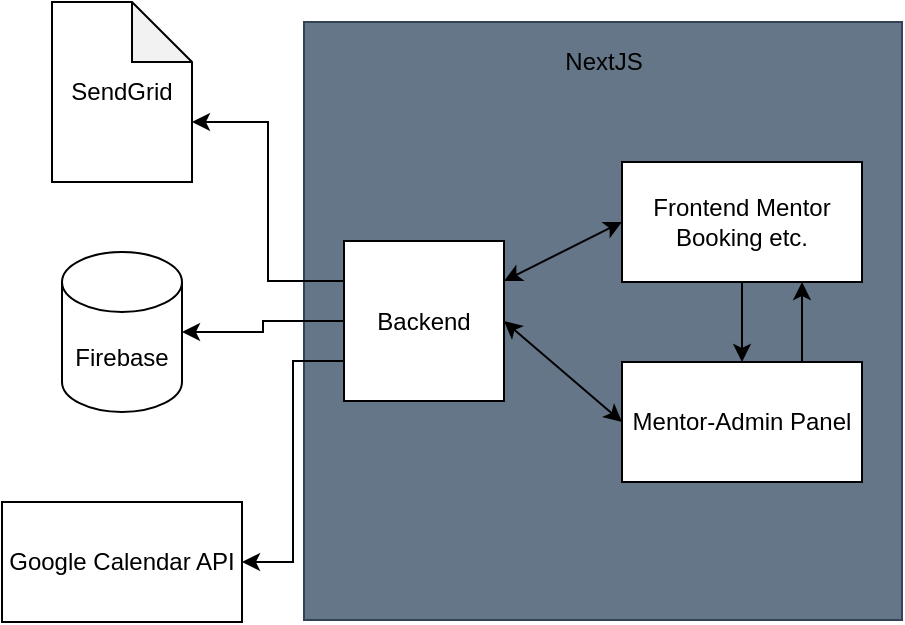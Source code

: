<mxfile>
    <diagram id="VQPLls6R3FEjnnF3pOmw" name="Page-1">
        <mxGraphModel dx="1707" dy="1349" grid="1" gridSize="10" guides="1" tooltips="1" connect="1" arrows="1" fold="1" page="1" pageScale="1" pageWidth="827" pageHeight="1169" math="0" shadow="0">
            <root>
                <mxCell id="0"/>
                <mxCell id="1" parent="0"/>
                <mxCell id="23" value="" style="whiteSpace=wrap;html=1;aspect=fixed;fillColor=#647687;strokeColor=#314354;fontColor=#ffffff;" vertex="1" parent="1">
                    <mxGeometry x="350" y="440" width="299" height="299" as="geometry"/>
                </mxCell>
                <mxCell id="4" style="edgeStyle=orthogonalEdgeStyle;rounded=0;orthogonalLoop=1;jettySize=auto;html=1;exitX=0.5;exitY=1;exitDx=0;exitDy=0;entryX=0.5;entryY=0;entryDx=0;entryDy=0;" edge="1" parent="1" source="2" target="3">
                    <mxGeometry relative="1" as="geometry"/>
                </mxCell>
                <mxCell id="2" value="Frontend Mentor Booking etc." style="rounded=0;whiteSpace=wrap;html=1;" vertex="1" parent="1">
                    <mxGeometry x="509" y="510" width="120" height="60" as="geometry"/>
                </mxCell>
                <mxCell id="5" style="edgeStyle=orthogonalEdgeStyle;rounded=0;orthogonalLoop=1;jettySize=auto;html=1;exitX=0.75;exitY=0;exitDx=0;exitDy=0;entryX=0.75;entryY=1;entryDx=0;entryDy=0;" edge="1" parent="1" source="3" target="2">
                    <mxGeometry relative="1" as="geometry"/>
                </mxCell>
                <mxCell id="3" value="Mentor-Admin Panel" style="rounded=0;whiteSpace=wrap;html=1;" vertex="1" parent="1">
                    <mxGeometry x="509" y="610" width="120" height="60" as="geometry"/>
                </mxCell>
                <mxCell id="16" style="edgeStyle=orthogonalEdgeStyle;rounded=0;orthogonalLoop=1;jettySize=auto;html=1;exitX=0;exitY=0.5;exitDx=0;exitDy=0;" edge="1" parent="1" source="6" target="15">
                    <mxGeometry relative="1" as="geometry"/>
                </mxCell>
                <mxCell id="18" style="edgeStyle=orthogonalEdgeStyle;rounded=0;orthogonalLoop=1;jettySize=auto;html=1;exitX=0;exitY=0.25;exitDx=0;exitDy=0;entryX=0;entryY=0;entryDx=70;entryDy=60;entryPerimeter=0;" edge="1" parent="1" source="6" target="17">
                    <mxGeometry relative="1" as="geometry"/>
                </mxCell>
                <mxCell id="22" style="edgeStyle=orthogonalEdgeStyle;rounded=0;orthogonalLoop=1;jettySize=auto;html=1;exitX=0;exitY=0.75;exitDx=0;exitDy=0;entryX=1;entryY=0.5;entryDx=0;entryDy=0;" edge="1" parent="1" source="6" target="19">
                    <mxGeometry relative="1" as="geometry"/>
                </mxCell>
                <mxCell id="6" value="Backend" style="whiteSpace=wrap;html=1;aspect=fixed;" vertex="1" parent="1">
                    <mxGeometry x="370" y="549.5" width="80" height="80" as="geometry"/>
                </mxCell>
                <mxCell id="12" value="" style="endArrow=classic;startArrow=classic;html=1;exitX=1;exitY=0.5;exitDx=0;exitDy=0;entryX=0;entryY=0.5;entryDx=0;entryDy=0;" edge="1" parent="1" source="6" target="3">
                    <mxGeometry width="50" height="50" relative="1" as="geometry">
                        <mxPoint x="559" y="720" as="sourcePoint"/>
                        <mxPoint x="609" y="670" as="targetPoint"/>
                    </mxGeometry>
                </mxCell>
                <mxCell id="14" value="" style="endArrow=classic;startArrow=classic;html=1;entryX=0;entryY=0.5;entryDx=0;entryDy=0;exitX=1;exitY=0.25;exitDx=0;exitDy=0;" edge="1" parent="1" source="6" target="2">
                    <mxGeometry width="50" height="50" relative="1" as="geometry">
                        <mxPoint x="439" y="595" as="sourcePoint"/>
                        <mxPoint x="489" y="545" as="targetPoint"/>
                    </mxGeometry>
                </mxCell>
                <mxCell id="15" value="Firebase" style="shape=cylinder3;whiteSpace=wrap;html=1;boundedLbl=1;backgroundOutline=1;size=15;" vertex="1" parent="1">
                    <mxGeometry x="229" y="555" width="60" height="80" as="geometry"/>
                </mxCell>
                <mxCell id="17" value="SendGrid" style="shape=note;whiteSpace=wrap;html=1;backgroundOutline=1;darkOpacity=0.05;" vertex="1" parent="1">
                    <mxGeometry x="224" y="430" width="70" height="90" as="geometry"/>
                </mxCell>
                <mxCell id="19" value="Google Calendar API" style="rounded=0;whiteSpace=wrap;html=1;" vertex="1" parent="1">
                    <mxGeometry x="199" y="680" width="120" height="60" as="geometry"/>
                </mxCell>
                <mxCell id="24" value="NextJS" style="text;html=1;strokeColor=none;fillColor=none;align=center;verticalAlign=middle;whiteSpace=wrap;rounded=0;" vertex="1" parent="1">
                    <mxGeometry x="479.5" y="450" width="40" height="20" as="geometry"/>
                </mxCell>
            </root>
        </mxGraphModel>
    </diagram>
</mxfile>